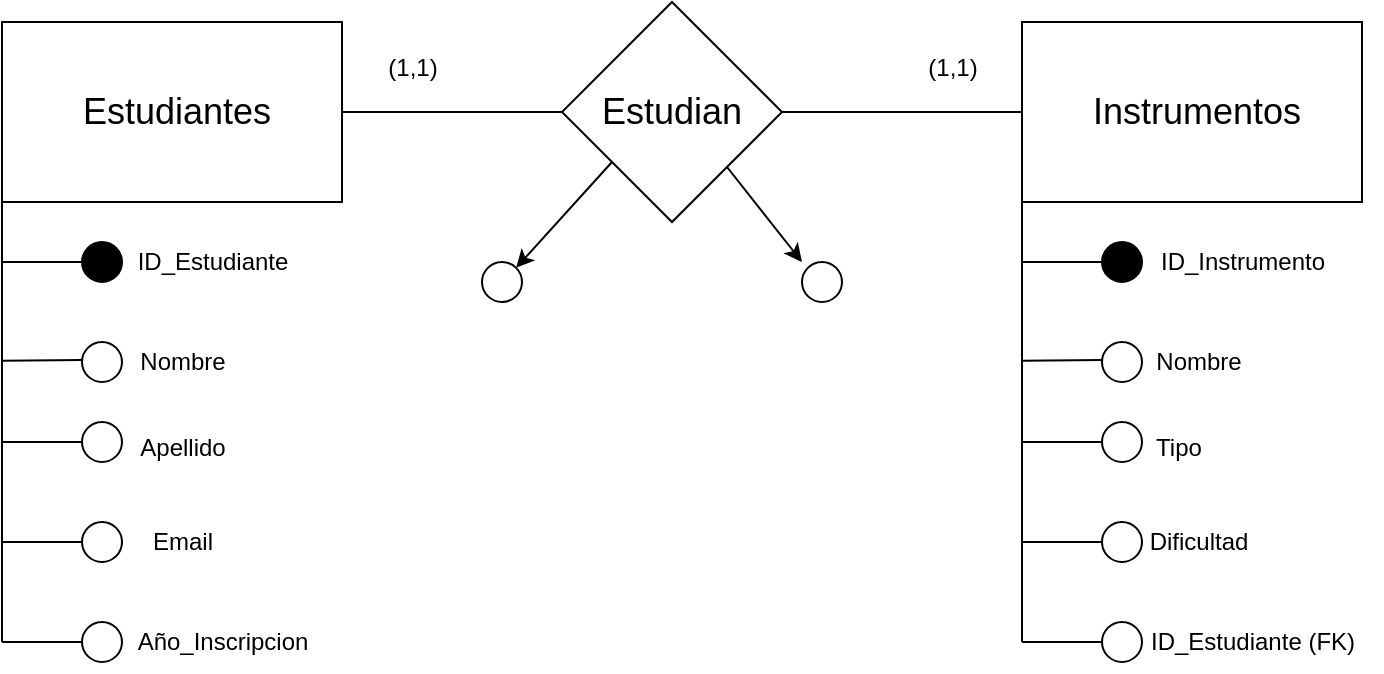 <mxfile version="27.1.1">
  <diagram name="Página-1" id="boOkCZBLBn-fX5mwxdTm">
    <mxGraphModel dx="409" dy="472" grid="1" gridSize="10" guides="1" tooltips="1" connect="1" arrows="1" fold="1" page="1" pageScale="1" pageWidth="827" pageHeight="1169" math="0" shadow="0">
      <root>
        <mxCell id="0" />
        <mxCell id="1" parent="0" />
        <mxCell id="u-j7DSDyNyD0ie_02JS_-18" value="" style="rounded=0;whiteSpace=wrap;html=1;" vertex="1" parent="1">
          <mxGeometry x="60" y="80" width="170" height="90" as="geometry" />
        </mxCell>
        <mxCell id="u-j7DSDyNyD0ie_02JS_-19" value="" style="endArrow=none;html=1;rounded=0;exitX=0;exitY=1;exitDx=0;exitDy=0;" edge="1" parent="1" source="u-j7DSDyNyD0ie_02JS_-18">
          <mxGeometry width="50" height="50" relative="1" as="geometry">
            <mxPoint x="410" y="220" as="sourcePoint" />
            <mxPoint x="60" y="390" as="targetPoint" />
            <Array as="points" />
          </mxGeometry>
        </mxCell>
        <mxCell id="u-j7DSDyNyD0ie_02JS_-24" value="" style="endArrow=none;html=1;rounded=0;" edge="1" parent="1">
          <mxGeometry width="50" height="50" relative="1" as="geometry">
            <mxPoint x="60" y="200" as="sourcePoint" />
            <mxPoint x="100" y="200" as="targetPoint" />
          </mxGeometry>
        </mxCell>
        <mxCell id="u-j7DSDyNyD0ie_02JS_-25" value="" style="endArrow=none;html=1;rounded=0;" edge="1" parent="1">
          <mxGeometry width="50" height="50" relative="1" as="geometry">
            <mxPoint x="60" y="249.41" as="sourcePoint" />
            <mxPoint x="100" y="249" as="targetPoint" />
          </mxGeometry>
        </mxCell>
        <mxCell id="u-j7DSDyNyD0ie_02JS_-27" value="" style="endArrow=none;html=1;rounded=0;" edge="1" parent="1">
          <mxGeometry width="50" height="50" relative="1" as="geometry">
            <mxPoint x="60" y="340" as="sourcePoint" />
            <mxPoint x="100" y="340" as="targetPoint" />
          </mxGeometry>
        </mxCell>
        <mxCell id="u-j7DSDyNyD0ie_02JS_-28" value="" style="endArrow=none;html=1;rounded=0;" edge="1" parent="1">
          <mxGeometry width="50" height="50" relative="1" as="geometry">
            <mxPoint x="60" y="390" as="sourcePoint" />
            <mxPoint x="100" y="390" as="targetPoint" />
          </mxGeometry>
        </mxCell>
        <mxCell id="u-j7DSDyNyD0ie_02JS_-29" value="" style="endArrow=none;html=1;rounded=0;" edge="1" parent="1" target="u-j7DSDyNyD0ie_02JS_-30">
          <mxGeometry width="50" height="50" relative="1" as="geometry">
            <mxPoint x="60" y="290" as="sourcePoint" />
            <mxPoint x="100" y="290" as="targetPoint" />
          </mxGeometry>
        </mxCell>
        <mxCell id="u-j7DSDyNyD0ie_02JS_-30" value="" style="ellipse;whiteSpace=wrap;html=1;aspect=fixed;" vertex="1" parent="1">
          <mxGeometry x="100" y="280" width="20" height="20" as="geometry" />
        </mxCell>
        <mxCell id="u-j7DSDyNyD0ie_02JS_-31" value="" style="ellipse;whiteSpace=wrap;html=1;aspect=fixed;fillColor=#000000;" vertex="1" parent="1">
          <mxGeometry x="100" y="190" width="20" height="20" as="geometry" />
        </mxCell>
        <mxCell id="u-j7DSDyNyD0ie_02JS_-32" value="" style="ellipse;whiteSpace=wrap;html=1;aspect=fixed;" vertex="1" parent="1">
          <mxGeometry x="100" y="240" width="20" height="20" as="geometry" />
        </mxCell>
        <mxCell id="u-j7DSDyNyD0ie_02JS_-33" value="" style="ellipse;whiteSpace=wrap;html=1;aspect=fixed;" vertex="1" parent="1">
          <mxGeometry x="100" y="380" width="20" height="20" as="geometry" />
        </mxCell>
        <mxCell id="u-j7DSDyNyD0ie_02JS_-34" value="" style="ellipse;whiteSpace=wrap;html=1;aspect=fixed;" vertex="1" parent="1">
          <mxGeometry x="100" y="330" width="20" height="20" as="geometry" />
        </mxCell>
        <mxCell id="u-j7DSDyNyD0ie_02JS_-35" value="&lt;font style=&quot;font-size: 18px;&quot;&gt;Estudiantes&lt;/font&gt;" style="text;html=1;align=center;verticalAlign=middle;whiteSpace=wrap;rounded=0;" vertex="1" parent="1">
          <mxGeometry x="115" y="110" width="65" height="30" as="geometry" />
        </mxCell>
        <mxCell id="u-j7DSDyNyD0ie_02JS_-37" value="" style="rhombus;whiteSpace=wrap;html=1;" vertex="1" parent="1">
          <mxGeometry x="340" y="70" width="110" height="110" as="geometry" />
        </mxCell>
        <mxCell id="u-j7DSDyNyD0ie_02JS_-38" value="&lt;span style=&quot;font-size: 18px;&quot;&gt;Estudian&lt;/span&gt;" style="text;html=1;align=center;verticalAlign=middle;whiteSpace=wrap;rounded=0;" vertex="1" parent="1">
          <mxGeometry x="365" y="110" width="60" height="30" as="geometry" />
        </mxCell>
        <mxCell id="u-j7DSDyNyD0ie_02JS_-39" value="" style="endArrow=classic;html=1;rounded=0;entryX=1;entryY=0;entryDx=0;entryDy=0;" edge="1" parent="1" target="u-j7DSDyNyD0ie_02JS_-41">
          <mxGeometry width="50" height="50" relative="1" as="geometry">
            <mxPoint x="365" y="150" as="sourcePoint" />
            <mxPoint x="320" y="200" as="targetPoint" />
          </mxGeometry>
        </mxCell>
        <mxCell id="u-j7DSDyNyD0ie_02JS_-40" value="" style="endArrow=none;html=1;rounded=0;entryX=0;entryY=0.5;entryDx=0;entryDy=0;exitX=1;exitY=0.5;exitDx=0;exitDy=0;" edge="1" parent="1" source="u-j7DSDyNyD0ie_02JS_-18" target="u-j7DSDyNyD0ie_02JS_-37">
          <mxGeometry width="50" height="50" relative="1" as="geometry">
            <mxPoint x="230" y="130" as="sourcePoint" />
            <mxPoint x="280" y="80" as="targetPoint" />
          </mxGeometry>
        </mxCell>
        <mxCell id="u-j7DSDyNyD0ie_02JS_-41" value="" style="ellipse;whiteSpace=wrap;html=1;aspect=fixed;" vertex="1" parent="1">
          <mxGeometry x="300" y="200" width="20" height="20" as="geometry" />
        </mxCell>
        <mxCell id="u-j7DSDyNyD0ie_02JS_-57" value="" style="endArrow=none;html=1;rounded=0;exitX=1;exitY=0.5;exitDx=0;exitDy=0;entryX=0;entryY=0.5;entryDx=0;entryDy=0;" edge="1" parent="1" source="u-j7DSDyNyD0ie_02JS_-37">
          <mxGeometry width="50" height="50" relative="1" as="geometry">
            <mxPoint x="510" y="280" as="sourcePoint" />
            <mxPoint x="570" y="125" as="targetPoint" />
          </mxGeometry>
        </mxCell>
        <mxCell id="u-j7DSDyNyD0ie_02JS_-58" value="" style="endArrow=classic;html=1;rounded=0;exitX=1;exitY=1;exitDx=0;exitDy=0;" edge="1" parent="1" source="u-j7DSDyNyD0ie_02JS_-37">
          <mxGeometry width="50" height="50" relative="1" as="geometry">
            <mxPoint x="420" y="260" as="sourcePoint" />
            <mxPoint x="460" y="200" as="targetPoint" />
          </mxGeometry>
        </mxCell>
        <mxCell id="u-j7DSDyNyD0ie_02JS_-59" value="" style="ellipse;whiteSpace=wrap;html=1;aspect=fixed;" vertex="1" parent="1">
          <mxGeometry x="460" y="200" width="20" height="20" as="geometry" />
        </mxCell>
        <mxCell id="u-j7DSDyNyD0ie_02JS_-60" value="" style="rounded=0;whiteSpace=wrap;html=1;" vertex="1" parent="1">
          <mxGeometry x="570" y="80" width="170" height="90" as="geometry" />
        </mxCell>
        <mxCell id="u-j7DSDyNyD0ie_02JS_-61" value="" style="endArrow=none;html=1;rounded=0;exitX=0;exitY=1;exitDx=0;exitDy=0;" edge="1" source="u-j7DSDyNyD0ie_02JS_-60" parent="1">
          <mxGeometry width="50" height="50" relative="1" as="geometry">
            <mxPoint x="920" y="220" as="sourcePoint" />
            <mxPoint x="570" y="390" as="targetPoint" />
            <Array as="points" />
          </mxGeometry>
        </mxCell>
        <mxCell id="u-j7DSDyNyD0ie_02JS_-62" value="" style="endArrow=none;html=1;rounded=0;" edge="1" parent="1">
          <mxGeometry width="50" height="50" relative="1" as="geometry">
            <mxPoint x="570" y="200" as="sourcePoint" />
            <mxPoint x="610" y="200" as="targetPoint" />
          </mxGeometry>
        </mxCell>
        <mxCell id="u-j7DSDyNyD0ie_02JS_-63" value="" style="endArrow=none;html=1;rounded=0;" edge="1" parent="1">
          <mxGeometry width="50" height="50" relative="1" as="geometry">
            <mxPoint x="570" y="249.41" as="sourcePoint" />
            <mxPoint x="610" y="249" as="targetPoint" />
          </mxGeometry>
        </mxCell>
        <mxCell id="u-j7DSDyNyD0ie_02JS_-64" value="" style="endArrow=none;html=1;rounded=0;" edge="1" parent="1">
          <mxGeometry width="50" height="50" relative="1" as="geometry">
            <mxPoint x="570" y="340" as="sourcePoint" />
            <mxPoint x="610" y="340" as="targetPoint" />
          </mxGeometry>
        </mxCell>
        <mxCell id="u-j7DSDyNyD0ie_02JS_-65" value="" style="endArrow=none;html=1;rounded=0;" edge="1" parent="1">
          <mxGeometry width="50" height="50" relative="1" as="geometry">
            <mxPoint x="570" y="390" as="sourcePoint" />
            <mxPoint x="610" y="390" as="targetPoint" />
          </mxGeometry>
        </mxCell>
        <mxCell id="u-j7DSDyNyD0ie_02JS_-66" value="" style="endArrow=none;html=1;rounded=0;" edge="1" target="u-j7DSDyNyD0ie_02JS_-67" parent="1">
          <mxGeometry width="50" height="50" relative="1" as="geometry">
            <mxPoint x="570" y="290" as="sourcePoint" />
            <mxPoint x="610" y="290" as="targetPoint" />
          </mxGeometry>
        </mxCell>
        <mxCell id="u-j7DSDyNyD0ie_02JS_-67" value="" style="ellipse;whiteSpace=wrap;html=1;aspect=fixed;" vertex="1" parent="1">
          <mxGeometry x="610" y="280" width="20" height="20" as="geometry" />
        </mxCell>
        <mxCell id="u-j7DSDyNyD0ie_02JS_-68" value="" style="ellipse;whiteSpace=wrap;html=1;aspect=fixed;fillColor=#000000;" vertex="1" parent="1">
          <mxGeometry x="610" y="190" width="20" height="20" as="geometry" />
        </mxCell>
        <mxCell id="u-j7DSDyNyD0ie_02JS_-69" value="" style="ellipse;whiteSpace=wrap;html=1;aspect=fixed;" vertex="1" parent="1">
          <mxGeometry x="610" y="240" width="20" height="20" as="geometry" />
        </mxCell>
        <mxCell id="u-j7DSDyNyD0ie_02JS_-70" value="" style="ellipse;whiteSpace=wrap;html=1;aspect=fixed;" vertex="1" parent="1">
          <mxGeometry x="610" y="380" width="20" height="20" as="geometry" />
        </mxCell>
        <mxCell id="u-j7DSDyNyD0ie_02JS_-71" value="" style="ellipse;whiteSpace=wrap;html=1;aspect=fixed;" vertex="1" parent="1">
          <mxGeometry x="610" y="330" width="20" height="20" as="geometry" />
        </mxCell>
        <mxCell id="u-j7DSDyNyD0ie_02JS_-72" value="&lt;font style=&quot;font-size: 18px;&quot;&gt;Instrumentos&lt;/font&gt;" style="text;html=1;align=center;verticalAlign=middle;whiteSpace=wrap;rounded=0;" vertex="1" parent="1">
          <mxGeometry x="625" y="110" width="65" height="30" as="geometry" />
        </mxCell>
        <mxCell id="u-j7DSDyNyD0ie_02JS_-73" value="ID_Estudiante" style="text;html=1;align=center;verticalAlign=middle;resizable=0;points=[];autosize=1;strokeColor=none;fillColor=none;" vertex="1" parent="1">
          <mxGeometry x="115" y="185" width="100" height="30" as="geometry" />
        </mxCell>
        <mxCell id="u-j7DSDyNyD0ie_02JS_-74" value="Nombre" style="text;html=1;align=center;verticalAlign=middle;resizable=0;points=[];autosize=1;strokeColor=none;fillColor=none;" vertex="1" parent="1">
          <mxGeometry x="115" y="235" width="70" height="30" as="geometry" />
        </mxCell>
        <mxCell id="u-j7DSDyNyD0ie_02JS_-76" value="Apellido" style="text;html=1;align=center;verticalAlign=middle;resizable=0;points=[];autosize=1;strokeColor=none;fillColor=none;" vertex="1" parent="1">
          <mxGeometry x="115" y="278" width="70" height="30" as="geometry" />
        </mxCell>
        <mxCell id="u-j7DSDyNyD0ie_02JS_-77" value="Email" style="text;html=1;align=center;verticalAlign=middle;resizable=0;points=[];autosize=1;strokeColor=none;fillColor=none;" vertex="1" parent="1">
          <mxGeometry x="125" y="325" width="50" height="30" as="geometry" />
        </mxCell>
        <mxCell id="u-j7DSDyNyD0ie_02JS_-78" value="Año_Inscripcion" style="text;html=1;align=center;verticalAlign=middle;resizable=0;points=[];autosize=1;strokeColor=none;fillColor=none;" vertex="1" parent="1">
          <mxGeometry x="115" y="375" width="110" height="30" as="geometry" />
        </mxCell>
        <mxCell id="u-j7DSDyNyD0ie_02JS_-79" value="ID_Instrumento" style="text;html=1;align=center;verticalAlign=middle;resizable=0;points=[];autosize=1;strokeColor=none;fillColor=none;" vertex="1" parent="1">
          <mxGeometry x="625" y="185" width="110" height="30" as="geometry" />
        </mxCell>
        <mxCell id="u-j7DSDyNyD0ie_02JS_-80" value="Nombre" style="text;html=1;align=center;verticalAlign=middle;resizable=0;points=[];autosize=1;strokeColor=none;fillColor=none;" vertex="1" parent="1">
          <mxGeometry x="622.5" y="235" width="70" height="30" as="geometry" />
        </mxCell>
        <mxCell id="u-j7DSDyNyD0ie_02JS_-81" value="Tipo" style="text;html=1;align=center;verticalAlign=middle;resizable=0;points=[];autosize=1;strokeColor=none;fillColor=none;" vertex="1" parent="1">
          <mxGeometry x="622.5" y="278" width="50" height="30" as="geometry" />
        </mxCell>
        <mxCell id="u-j7DSDyNyD0ie_02JS_-82" value="Dificultad" style="text;html=1;align=center;verticalAlign=middle;resizable=0;points=[];autosize=1;strokeColor=none;fillColor=none;" vertex="1" parent="1">
          <mxGeometry x="622.5" y="325" width="70" height="30" as="geometry" />
        </mxCell>
        <mxCell id="u-j7DSDyNyD0ie_02JS_-83" value="ID_Estudiante (FK)" style="text;html=1;align=center;verticalAlign=middle;resizable=0;points=[];autosize=1;strokeColor=none;fillColor=none;" vertex="1" parent="1">
          <mxGeometry x="620" y="375" width="130" height="30" as="geometry" />
        </mxCell>
        <mxCell id="u-j7DSDyNyD0ie_02JS_-87" value="(1,1)" style="text;html=1;align=center;verticalAlign=middle;resizable=0;points=[];autosize=1;strokeColor=none;fillColor=none;" vertex="1" parent="1">
          <mxGeometry x="240" y="88" width="50" height="30" as="geometry" />
        </mxCell>
        <mxCell id="u-j7DSDyNyD0ie_02JS_-88" value="(1,1)" style="text;html=1;align=center;verticalAlign=middle;resizable=0;points=[];autosize=1;strokeColor=none;fillColor=none;" vertex="1" parent="1">
          <mxGeometry x="510" y="88" width="50" height="30" as="geometry" />
        </mxCell>
      </root>
    </mxGraphModel>
  </diagram>
</mxfile>
